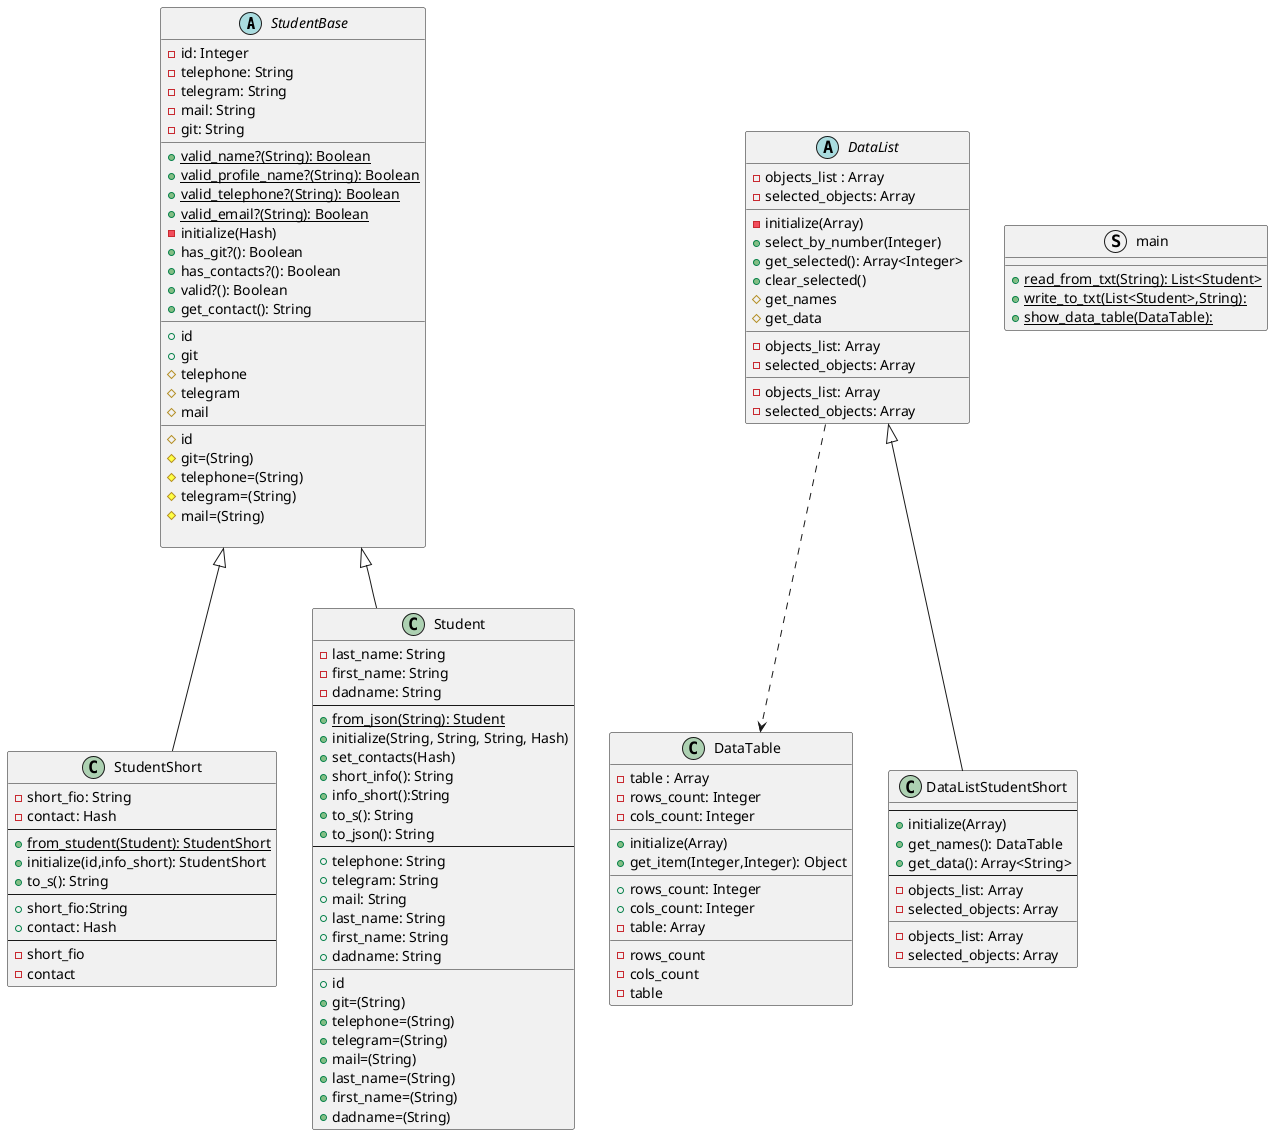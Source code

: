 @startuml
'https://plantuml.com/class-diagram
abstract class StudentBase {
    -id: Integer
    -telephone: String
    -telegram: String
    -mail: String
    -git: String
    __
    +{static}valid_name?(String): Boolean
    +{static}valid_profile_name?(String): Boolean
    +{static}valid_telephone?(String): Boolean
    +{static}valid_email?(String): Boolean
    -initialize(Hash)
    +has_git?(): Boolean
    +has_contacts?(): Boolean
    +valid?(): Boolean
    +get_contact(): String
    __
    +id
    +git
    #telephone
    #telegram
    #mail
    __
    #id
    #git=(String)
    #telephone=(String)
    #telegram=(String)
    #mail=(String)

}
class StudentShort extends StudentBase {
    -short_fio: String
    -contact: Hash
    --
    +{static}from_student(Student): StudentShort
    +initialize(id,info_short): StudentShort
    +to_s(): String
    --
    +short_fio:String
    +contact: Hash
    --
    -short_fio
    -contact
}
class Student extends StudentBase{
    -last_name: String
    -first_name: String
    -dadname: String
    --
    +{static}from_json(String): Student
    +initialize(String, String, String, Hash)
    +set_contacts(Hash)
    +short_info(): String
    +info_short():String
    +to_s(): String
    +to_json(): String
    --
    +telephone: String
    +telegram: String
    +mail: String
    +last_name: String
    +first_name: String
    +dadname: String
    __
    +id
    +git=(String)
    +telephone=(String)
    +telegram=(String)
    +mail=(String)
    +last_name=(String)
    +first_name=(String)
    +dadname=(String)
}

class DataTable{
    -table : Array
    -rows_count: Integer
    -cols_count: Integer
    __
    +initialize(Array)
    +get_item(Integer,Integer): Object
    __
    +rows_count: Integer
    +cols_count: Integer
    -table: Array
    __
    -rows_count
    -cols_count
    -table
}
abstract class DataList{
    -objects_list : Array
    -selected_objects: Array
    __
    -initialize(Array)
    +select_by_number(Integer)
    +get_selected(): Array<Integer>
    +clear_selected()
    #get_names
    #get_data
    __
    -objects_list: Array
    -selected_objects: Array
    __
    -objects_list: Array
    -selected_objects: Array
}

class DataListStudentShort extends DataList{
    --
    +initialize(Array)
    +get_names(): DataTable
    +get_data(): Array<String>
    --
    -objects_list: Array
    -selected_objects: Array
    __
    -objects_list: Array
    -selected_objects: Array
}


struct main {
    +{static}read_from_txt(String): List<Student>
    +{static}write_to_txt(List<Student>,String):
    +{static}show_data_table(DataTable):
}



DataList ..> DataTable
@enduml